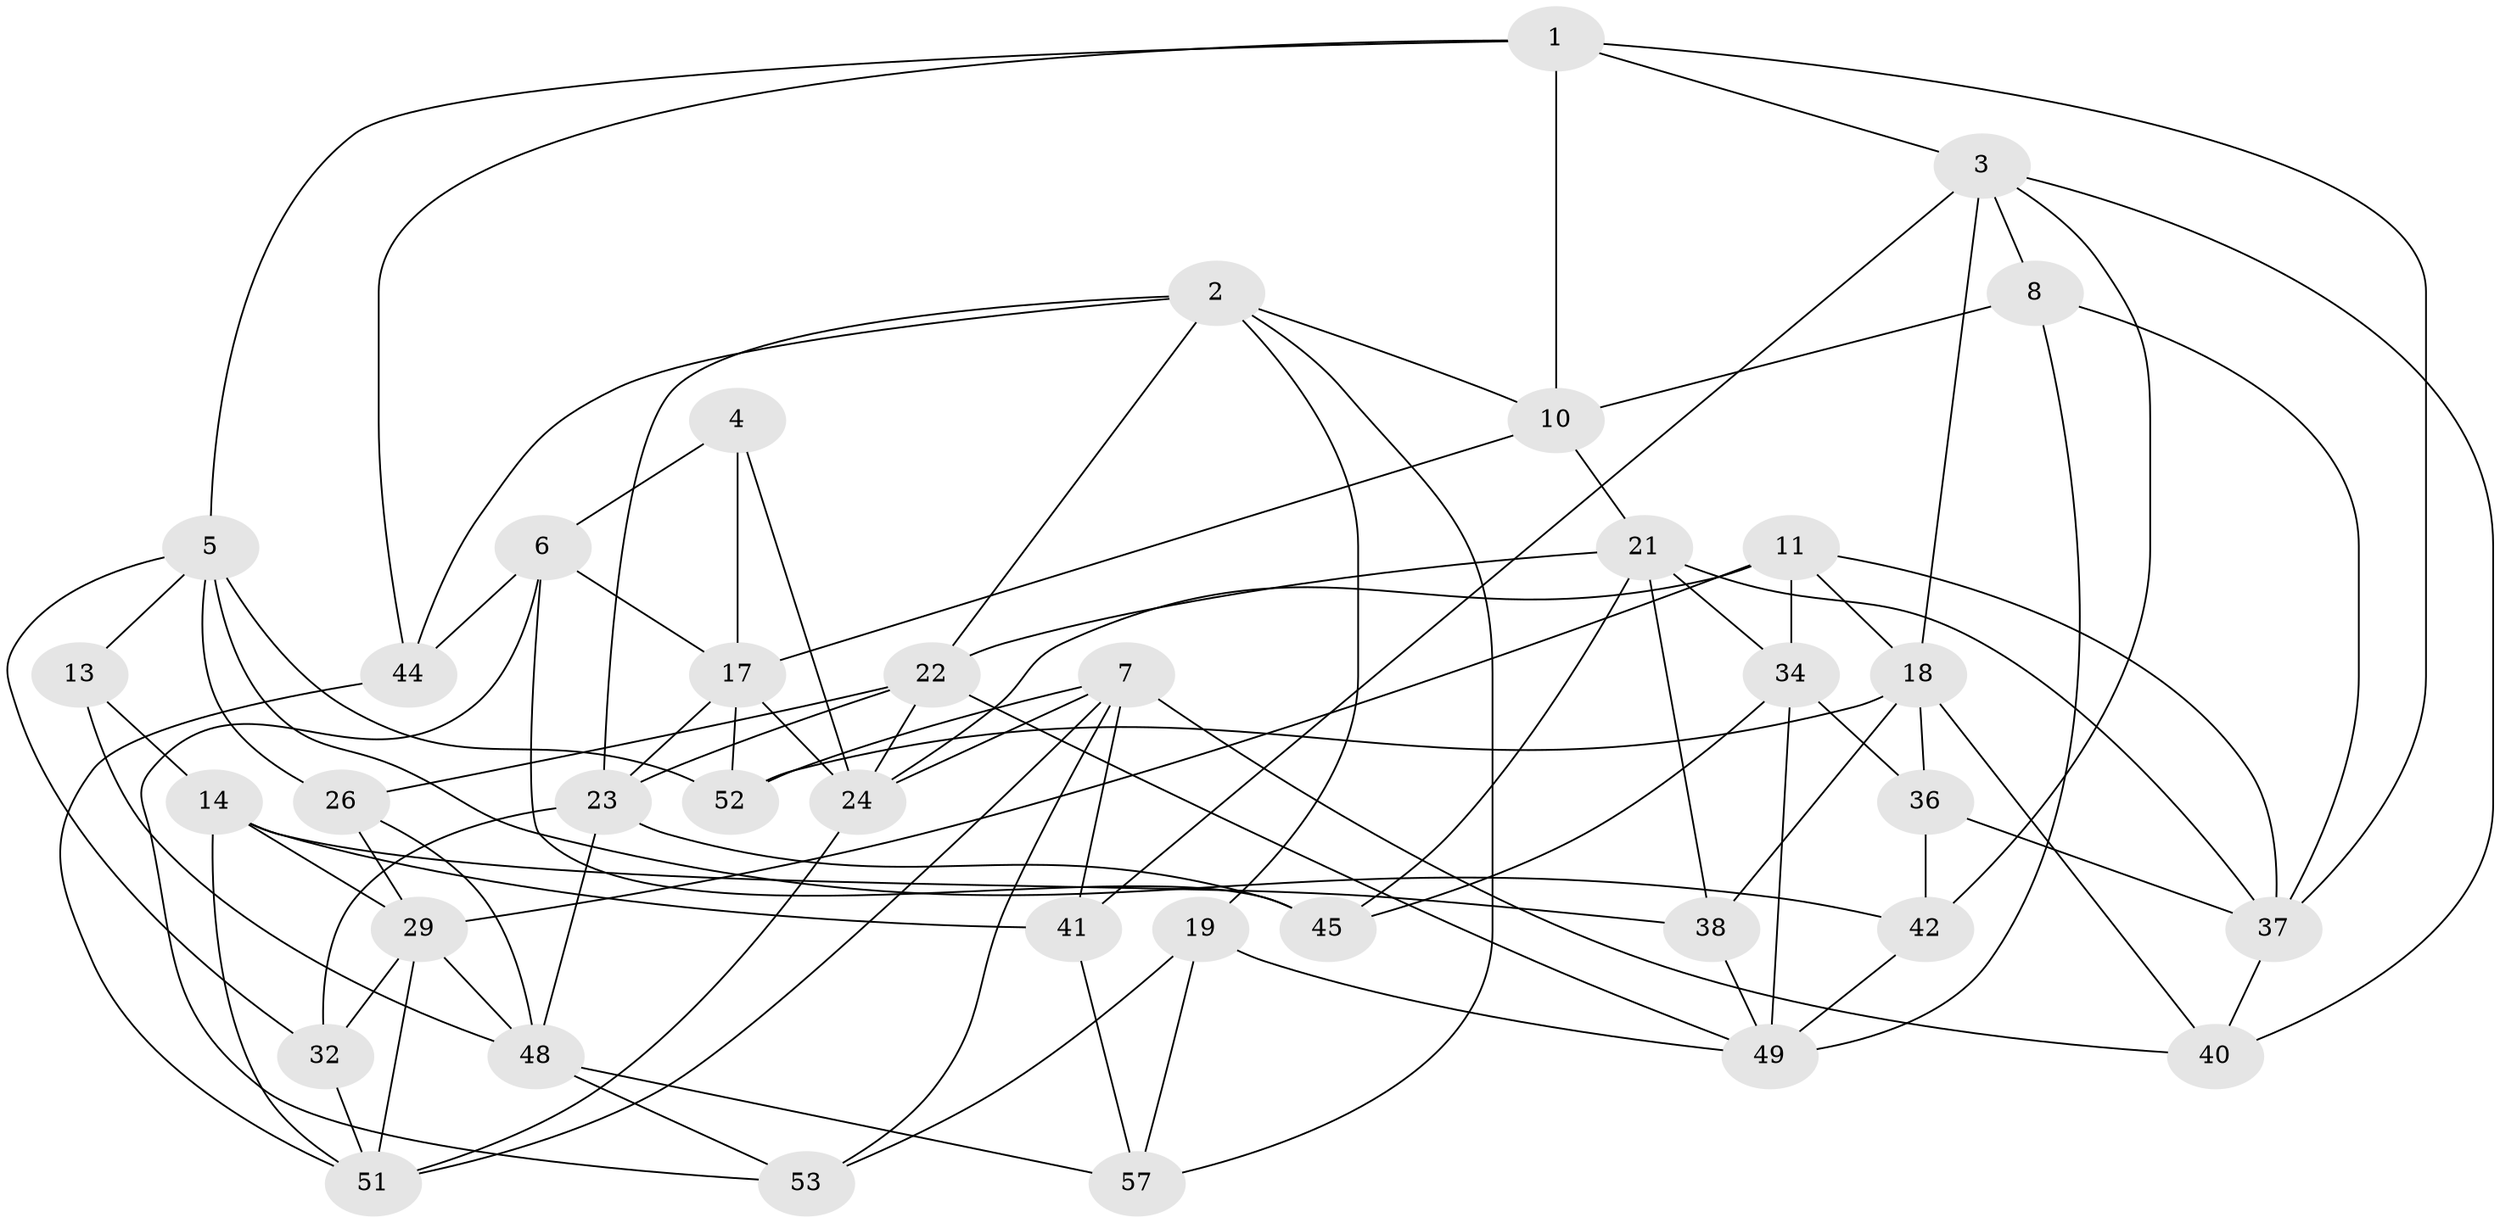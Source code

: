 // original degree distribution, {4: 1.0}
// Generated by graph-tools (version 1.1) at 2025/42/03/06/25 10:42:20]
// undirected, 37 vertices, 91 edges
graph export_dot {
graph [start="1"]
  node [color=gray90,style=filled];
  1 [super="+43"];
  2 [super="+47"];
  3 [super="+28"];
  4;
  5 [super="+9"];
  6 [super="+12"];
  7 [super="+50"];
  8;
  10 [super="+20"];
  11 [super="+16"];
  13;
  14 [super="+15"];
  17 [super="+35"];
  18 [super="+25"];
  19;
  21 [super="+33"];
  22 [super="+27"];
  23 [super="+30"];
  24 [super="+39"];
  26;
  29 [super="+31"];
  32;
  34 [super="+46"];
  36;
  37 [super="+55"];
  38;
  40;
  41;
  42;
  44;
  45;
  48 [super="+58"];
  49 [super="+54"];
  51 [super="+56"];
  52;
  53;
  57;
  1 -- 5;
  1 -- 10 [weight=2];
  1 -- 37;
  1 -- 3;
  1 -- 44;
  2 -- 57;
  2 -- 23;
  2 -- 44;
  2 -- 10;
  2 -- 19;
  2 -- 22;
  3 -- 41;
  3 -- 8;
  3 -- 40;
  3 -- 42;
  3 -- 18;
  4 -- 24;
  4 -- 6 [weight=2];
  4 -- 17;
  5 -- 42;
  5 -- 52;
  5 -- 32;
  5 -- 26;
  5 -- 13;
  6 -- 53;
  6 -- 45;
  6 -- 44;
  6 -- 17;
  7 -- 24;
  7 -- 40;
  7 -- 41;
  7 -- 51;
  7 -- 52;
  7 -- 53;
  8 -- 37;
  8 -- 49;
  8 -- 10;
  10 -- 17;
  10 -- 21;
  11 -- 18;
  11 -- 34 [weight=2];
  11 -- 24;
  11 -- 29;
  11 -- 37;
  13 -- 14 [weight=2];
  13 -- 48;
  14 -- 38;
  14 -- 41;
  14 -- 29;
  14 -- 51;
  17 -- 52;
  17 -- 23;
  17 -- 24;
  18 -- 52;
  18 -- 38;
  18 -- 40;
  18 -- 36;
  19 -- 53;
  19 -- 57;
  19 -- 49;
  21 -- 34;
  21 -- 38;
  21 -- 45;
  21 -- 37;
  21 -- 22;
  22 -- 26;
  22 -- 24;
  22 -- 49;
  22 -- 23;
  23 -- 32;
  23 -- 48;
  23 -- 45;
  24 -- 51;
  26 -- 48;
  26 -- 29;
  29 -- 48;
  29 -- 32;
  29 -- 51;
  32 -- 51;
  34 -- 36;
  34 -- 45;
  34 -- 49;
  36 -- 37;
  36 -- 42;
  37 -- 40;
  38 -- 49;
  41 -- 57;
  42 -- 49;
  44 -- 51;
  48 -- 57;
  48 -- 53;
}

